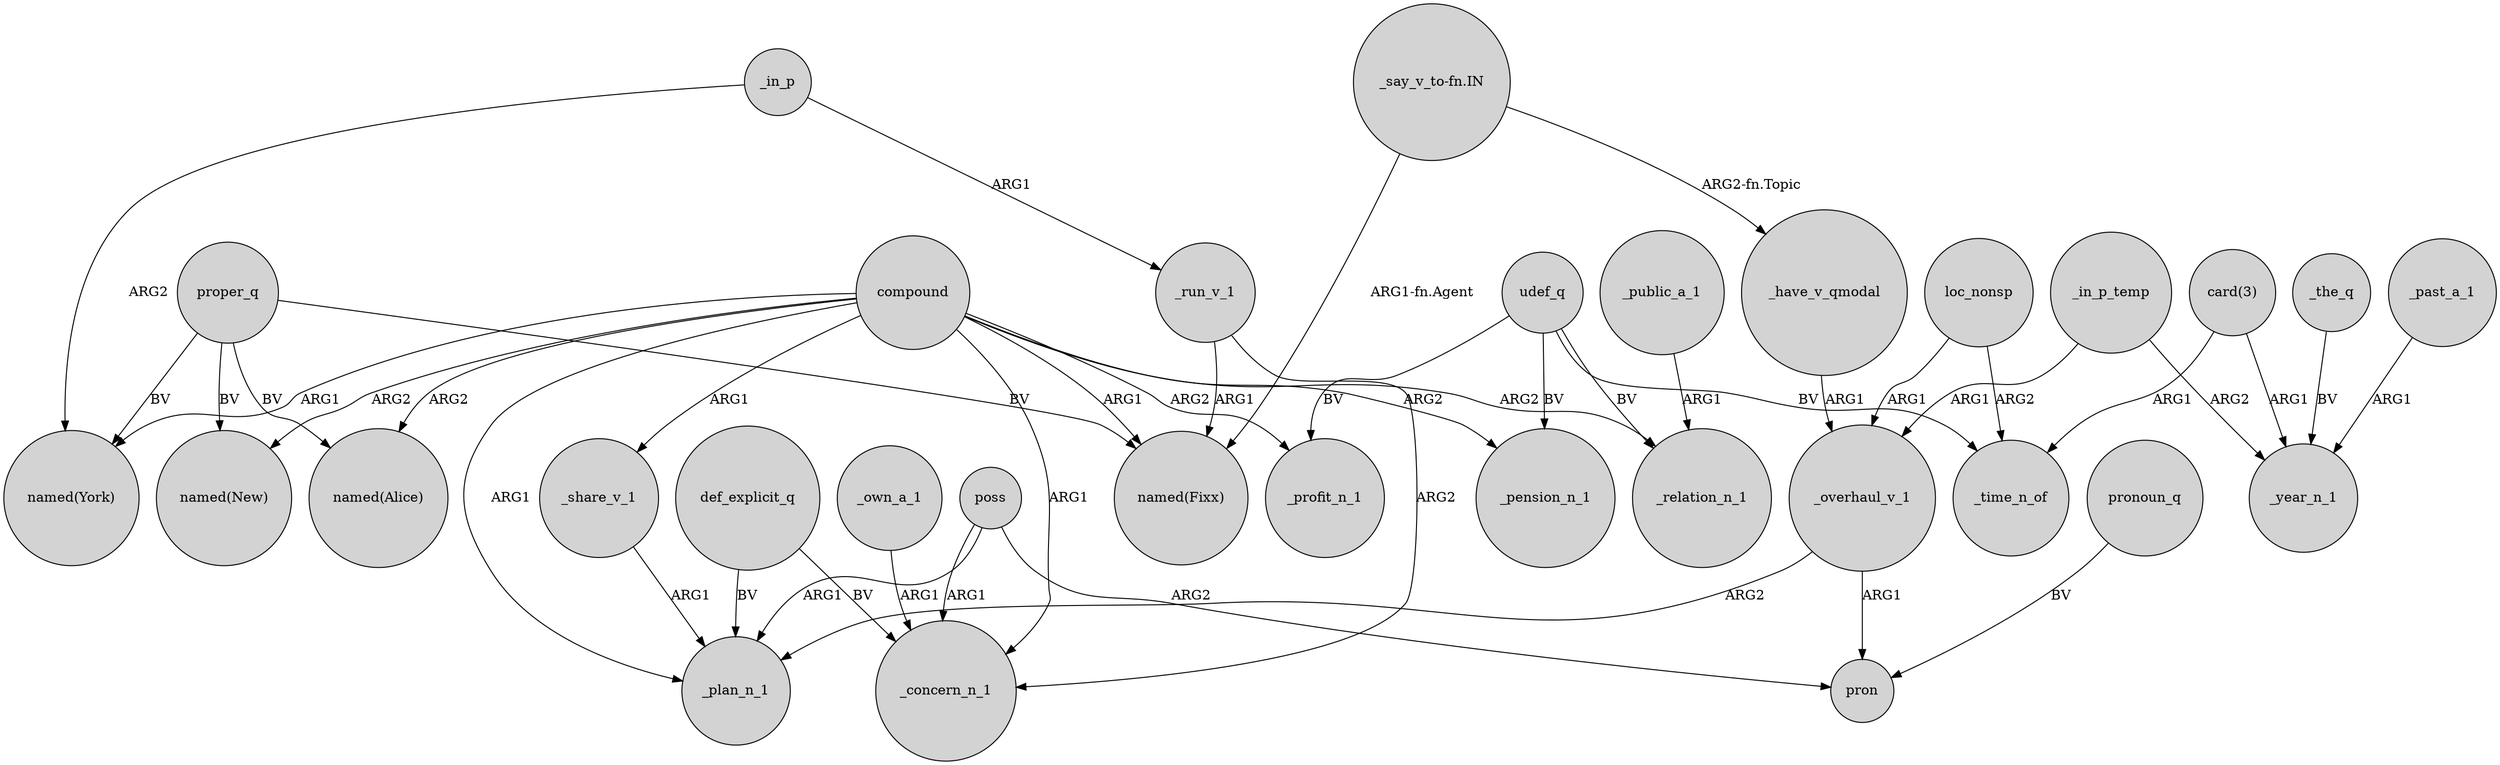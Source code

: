 digraph {
	node [shape=circle style=filled]
	poss -> _plan_n_1 [label=ARG1]
	"_say_v_to-fn.IN" -> _have_v_qmodal [label="ARG2-fn.Topic"]
	compound -> "named(New)" [label=ARG2]
	_overhaul_v_1 -> pron [label=ARG1]
	def_explicit_q -> _concern_n_1 [label=BV]
	poss -> pron [label=ARG2]
	_in_p_temp -> _overhaul_v_1 [label=ARG1]
	compound -> "named(Alice)" [label=ARG2]
	_public_a_1 -> _relation_n_1 [label=ARG1]
	proper_q -> "named(New)" [label=BV]
	_in_p -> _run_v_1 [label=ARG1]
	def_explicit_q -> _plan_n_1 [label=BV]
	loc_nonsp -> _time_n_of [label=ARG2]
	compound -> _plan_n_1 [label=ARG1]
	compound -> "named(Fixx)" [label=ARG1]
	compound -> _pension_n_1 [label=ARG2]
	_own_a_1 -> _concern_n_1 [label=ARG1]
	proper_q -> "named(Fixx)" [label=BV]
	_run_v_1 -> "named(Fixx)" [label=ARG1]
	compound -> _share_v_1 [label=ARG1]
	"card(3)" -> _time_n_of [label=ARG1]
	_past_a_1 -> _year_n_1 [label=ARG1]
	_in_p_temp -> _year_n_1 [label=ARG2]
	_share_v_1 -> _plan_n_1 [label=ARG1]
	pronoun_q -> pron [label=BV]
	poss -> _concern_n_1 [label=ARG1]
	compound -> "named(York)" [label=ARG1]
	udef_q -> _pension_n_1 [label=BV]
	compound -> _relation_n_1 [label=ARG2]
	udef_q -> _time_n_of [label=BV]
	_have_v_qmodal -> _overhaul_v_1 [label=ARG1]
	"card(3)" -> _year_n_1 [label=ARG1]
	"_say_v_to-fn.IN" -> "named(Fixx)" [label="ARG1-fn.Agent"]
	loc_nonsp -> _overhaul_v_1 [label=ARG1]
	_the_q -> _year_n_1 [label=BV]
	compound -> _profit_n_1 [label=ARG2]
	_in_p -> "named(York)" [label=ARG2]
	udef_q -> _relation_n_1 [label=BV]
	udef_q -> _profit_n_1 [label=BV]
	_run_v_1 -> _concern_n_1 [label=ARG2]
	_overhaul_v_1 -> _plan_n_1 [label=ARG2]
	proper_q -> "named(York)" [label=BV]
	compound -> _concern_n_1 [label=ARG1]
	proper_q -> "named(Alice)" [label=BV]
}
